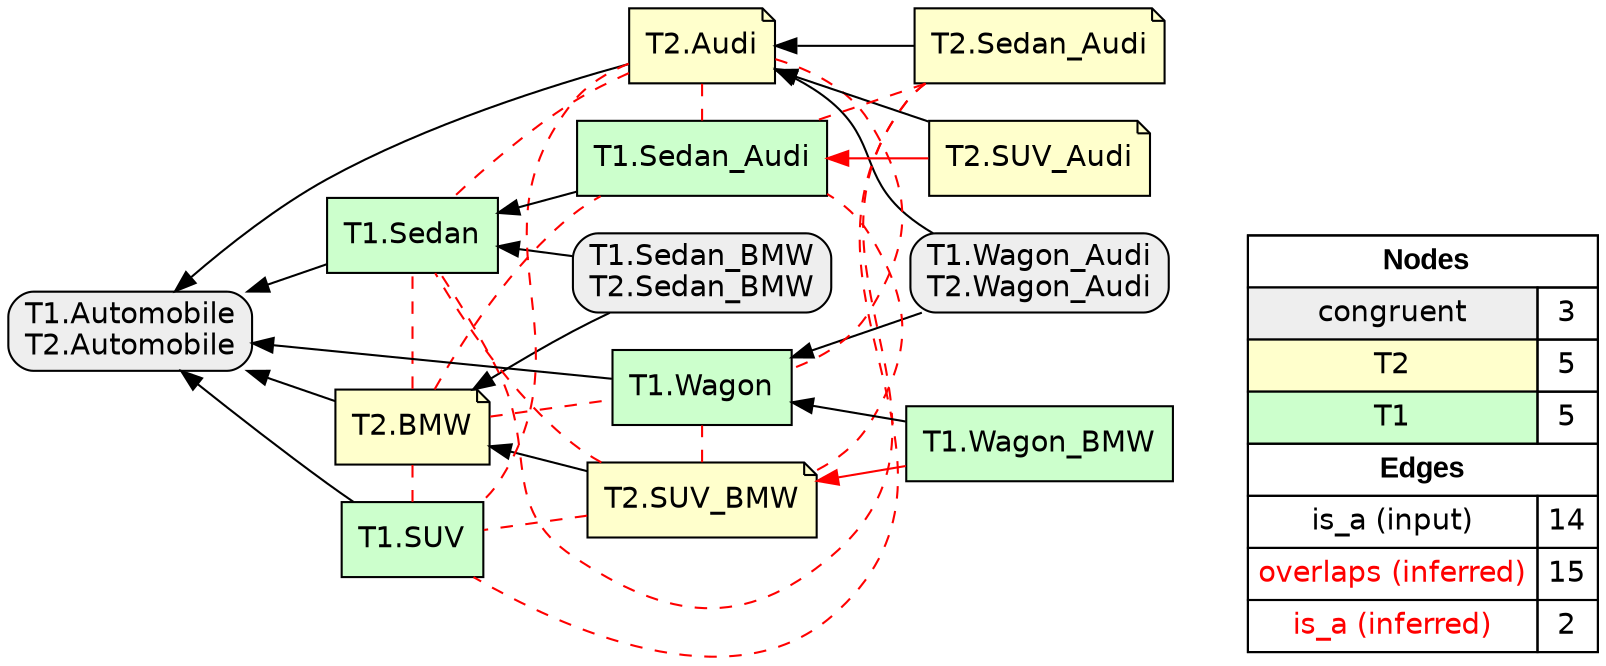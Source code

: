 digraph{
rankdir=RL
node[shape=box style="filled,rounded" fillcolor="#EEEEEE" fontname="helvetica"] 
"T1.Wagon_Audi\nT2.Wagon_Audi"
"T1.Automobile\nT2.Automobile"
"T1.Sedan_BMW\nT2.Sedan_BMW"
node[shape=note style=filled fillcolor="#FFFFCC" fontname="helvetica"] 
"T2.SUV_BMW"
"T2.Audi"
"T2.SUV_Audi"
"T2.BMW"
"T2.Sedan_Audi"
node[shape=box style=filled fillcolor="#CCFFCC" fontname="helvetica"] 
"T1.Wagon_BMW"
"T1.Sedan"
"T1.Wagon"
"T1.SUV"
"T1.Sedan_Audi"
edge[arrowhead=normal style=solid color="#000000" constraint=true penwidth=1]
"T1.Sedan_BMW\nT2.Sedan_BMW" -> "T1.Sedan"
"T1.Wagon" -> "T1.Automobile\nT2.Automobile"
"T1.Sedan_BMW\nT2.Sedan_BMW" -> "T2.BMW"
"T1.Wagon_Audi\nT2.Wagon_Audi" -> "T1.Wagon"
"T1.Sedan" -> "T1.Automobile\nT2.Automobile"
"T1.Sedan_Audi" -> "T1.Sedan"
"T2.Audi" -> "T1.Automobile\nT2.Automobile"
"T2.SUV_Audi" -> "T2.Audi"
"T1.Wagon_Audi\nT2.Wagon_Audi" -> "T2.Audi"
"T1.SUV" -> "T1.Automobile\nT2.Automobile"
"T2.BMW" -> "T1.Automobile\nT2.Automobile"
"T2.Sedan_Audi" -> "T2.Audi"
"T1.Wagon_BMW" -> "T1.Wagon"
"T2.SUV_BMW" -> "T2.BMW"
edge[arrowhead=normal style=dotted color="#000000" constraint=true penwidth=1]
edge[arrowhead=none style=dashed color="#FF0000" constraint=false penwidth=1]
"T2.Audi" -> "T1.SUV"
"T2.Sedan_Audi" -> "T1.Sedan"
"T2.SUV_BMW" -> "T1.Wagon"
"T2.Audi" -> "T1.Sedan_Audi"
"T2.BMW" -> "T1.Wagon"
"T2.SUV_BMW" -> "T1.Sedan"
"T2.Audi" -> "T1.Sedan"
"T2.BMW" -> "T1.SUV"
"T2.SUV_BMW" -> "T1.SUV"
"T2.Audi" -> "T1.Wagon"
"T2.Sedan_Audi" -> "T1.Sedan_Audi"
"T2.SUV_BMW" -> "T1.Sedan_Audi"
"T2.Sedan_Audi" -> "T1.SUV"
"T2.BMW" -> "T1.Sedan"
"T2.BMW" -> "T1.Sedan_Audi"
edge[arrowhead=normal style=solid color="#FF0000" constraint=true penwidth=1]
"T2.SUV_Audi" -> "T1.Sedan_Audi"
"T1.Wagon_BMW" -> "T2.SUV_BMW"
node[shape=box] 
{rank=source Legend [fillcolor= white margin=0 label=< 
 <TABLE BORDER="0" CELLBORDER="1" CELLSPACING="0" CELLPADDING="4"> 
<TR> <TD COLSPAN="2"><font face="Arial Black"> Nodes</font></TD> </TR> 
<TR> 
 <TD bgcolor="#EEEEEE" fontname="helvetica">congruent</TD> 
 <TD>3</TD> 
 </TR> 
<TR> 
 <TD bgcolor="#FFFFCC" fontname="helvetica">T2</TD> 
 <TD>5</TD> 
 </TR> 
<TR> 
 <TD bgcolor="#CCFFCC" fontname="helvetica">T1</TD> 
 <TD>5</TD> 
 </TR> 
<TR> <TD COLSPAN="2"><font face = "Arial Black"> Edges </font></TD> </TR> 
<TR> 
 <TD><font color ="#000000">is_a (input)</font></TD><TD>14</TD>
</TR>
<TR> 
 <TD><font color ="#FF0000">overlaps (inferred)</font></TD><TD>15</TD>
</TR>
<TR> 
 <TD><font color ="#FF0000">is_a (inferred)</font></TD><TD>2</TD>
</TR>
</TABLE> 
 >] } 
}